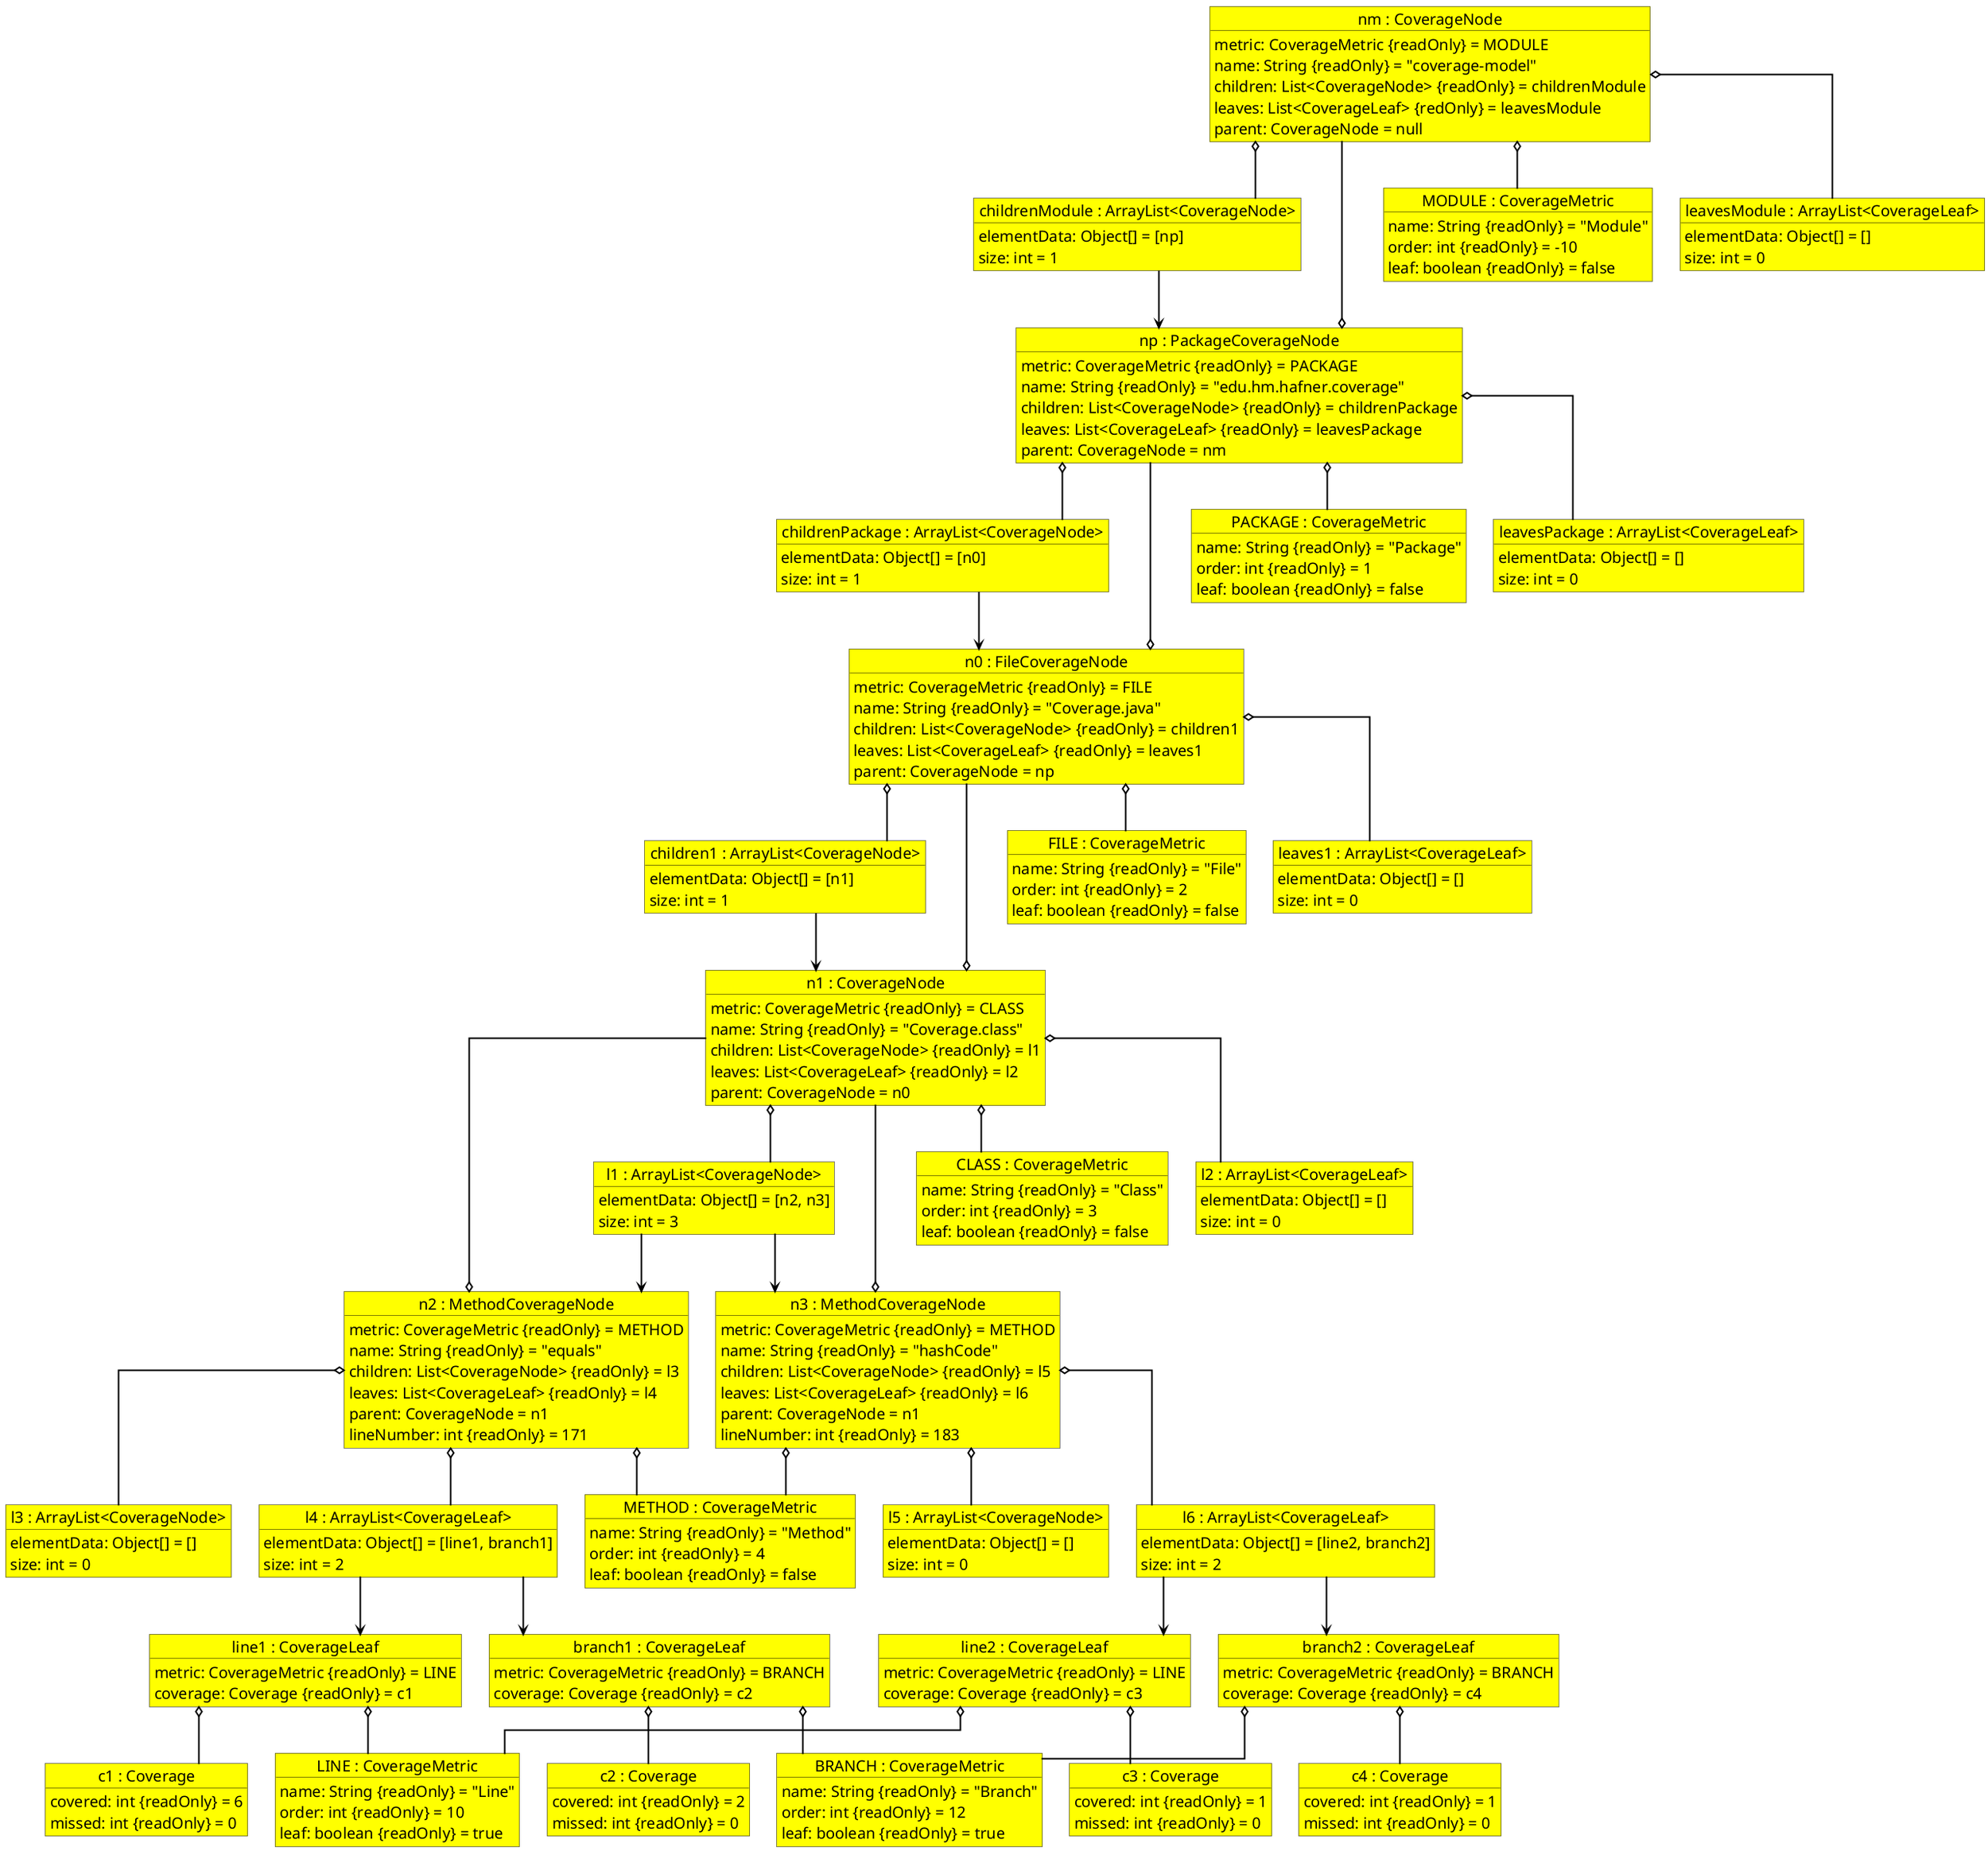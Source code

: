 @startuml node-objects

skinparam object {
    BackgroundColor #yellow
    BorderColor #a0a0a0
    BorderColor black
    ArrowColor black
    FontName  Arial Unicode MS
    FontSize 20
}

skinparam classFontSize 24
skinparam classAttributeIconSize 0
skinparam defaultFontSize 20

skinparam ArrowColor black
skinparam ArrowThickness 2

skinparam linetype ortho

hide circle

object "nm : CoverageNode" as nm {
    metric: CoverageMetric {readOnly} = MODULE
    name: String {readOnly} = "coverage-model"
    children: List<CoverageNode> {readOnly} = childrenModule
    leaves: List<CoverageLeaf> {redOnly} = leavesModule
    parent: CoverageNode = null
}

object "MODULE : CoverageMetric" as MODULE {
    name: String {readOnly} = "Module"
    order: int {readOnly} = -10
    leaf: boolean {readOnly} = false
}

object "childrenModule : ArrayList<CoverageNode>" as childrenModule {
    elementData: Object[] = [np]
    size: int = 1
}

object "leavesModule : ArrayList<CoverageLeaf>" as leavesModule {
    elementData: Object[] = []
    size: int = 0
}


object "np : PackageCoverageNode" as np {
    metric: CoverageMetric {readOnly} = PACKAGE
    name: String {readOnly} = "edu.hm.hafner.coverage"
    children: List<CoverageNode> {readOnly} = childrenPackage
    leaves: List<CoverageLeaf> {readOnly} = leavesPackage
    parent: CoverageNode = nm
}

object "PACKAGE : CoverageMetric" as PACKAGE {
    name: String {readOnly} = "Package"
    order: int {readOnly} = 1
    leaf: boolean {readOnly} = false
}

object "childrenPackage : ArrayList<CoverageNode>" as childrenPackage {
    elementData: Object[] = [n0]
    size: int = 1
}

object "leavesPackage : ArrayList<CoverageLeaf>" as leavesPackage {
    elementData: Object[] = []
    size: int = 0
}


object "n0 : FileCoverageNode" as n0 {
    metric: CoverageMetric {readOnly} = FILE
    name: String {readOnly} = "Coverage.java"
    children: List<CoverageNode> {readOnly} = children1
    leaves: List<CoverageLeaf> {readOnly} = leaves1
    parent: CoverageNode = np
}

object "FILE : CoverageMetric" as FILE {
    name: String {readOnly} = "File"
    order: int {readOnly} = 2
    leaf: boolean {readOnly} = false
}

object "children1 : ArrayList<CoverageNode>" as children1 {
    elementData: Object[] = [n1]
    size: int = 1
}

object "leaves1 : ArrayList<CoverageLeaf>" as leaves1 {
    elementData: Object[] = []
    size: int = 0
}

object "n1 : CoverageNode" as n1 {
    metric: CoverageMetric {readOnly} = CLASS
    name: String {readOnly} = "Coverage.class"
    children: List<CoverageNode> {readOnly} = l1
    leaves: List<CoverageLeaf> {readOnly} = l2
    parent: CoverageNode = n0
}

object "CLASS : CoverageMetric" as CLASS {
    name: String {readOnly} = "Class"
    order: int {readOnly} = 3
    leaf: boolean {readOnly} = false
}

object "l1 : ArrayList<CoverageNode>" as l1 {
    elementData: Object[] = [n2, n3]
    size: int = 3
}

object "l2 : ArrayList<CoverageLeaf>" as l2 {
    elementData: Object[] = []
    size: int = 0
}

object "n2 : MethodCoverageNode" as n2 {
    metric: CoverageMetric {readOnly} = METHOD
    name: String {readOnly} = "equals"
    children: List<CoverageNode> {readOnly} = l3
    leaves: List<CoverageLeaf> {readOnly} = l4
    parent: CoverageNode = n1
    lineNumber: int {readOnly} = 171
}

object "METHOD : CoverageMetric" as METHOD {
    name: String {readOnly} = "Method"
    order: int {readOnly} = 4
    leaf: boolean {readOnly} = false
}

object "l3 : ArrayList<CoverageNode>" as l3 {
    elementData: Object[] = []
    size: int = 0
}

object "l4 : ArrayList<CoverageLeaf>" as l4 {
    elementData: Object[] = [line1, branch1]
    size: int = 2
}

object "line1 : CoverageLeaf" as line1 {
    metric: CoverageMetric {readOnly} = LINE
    coverage: Coverage {readOnly} = c1
}

object "branch1 : CoverageLeaf" as branch1 {
    metric: CoverageMetric {readOnly} = BRANCH
    coverage: Coverage {readOnly} = c2
}

object "n3 : MethodCoverageNode" as n3 {
    metric: CoverageMetric {readOnly} = METHOD
    name: String {readOnly} = "hashCode"
    children: List<CoverageNode> {readOnly} = l5
    leaves: List<CoverageLeaf> {readOnly} = l6
    parent: CoverageNode = n1
    lineNumber: int {readOnly} = 183
}

object "LINE : CoverageMetric" as LINE {
    name: String {readOnly} = "Line"
    order: int {readOnly} = 10
    leaf: boolean {readOnly} = true
}

object "c1 : Coverage" as c1 {
    covered: int {readOnly} = 6
    missed: int {readOnly} = 0
}

object "BRANCH : CoverageMetric" as BRANCH {
    name: String {readOnly} = "Branch"
    order: int {readOnly} = 12
    leaf: boolean {readOnly} = true
}

object "c2 : Coverage" as c2 {
    covered: int {readOnly} = 2
    missed: int {readOnly} = 0
}

object "l5 : ArrayList<CoverageNode>" as l5 {
    elementData: Object[] = []
    size: int = 0
}

object "l6 : ArrayList<CoverageLeaf>" as l6 {
    elementData: Object[] = [line2, branch2]
    size: int = 2
}

object "line2 : CoverageLeaf" as line2 {
    metric: CoverageMetric {readOnly} = LINE
    coverage: Coverage {readOnly} = c3
}

object "branch2 : CoverageLeaf" as branch2 {
    metric: CoverageMetric {readOnly} = BRANCH
    coverage: Coverage {readOnly} = c4
}

object "c3 : Coverage" as c3 {
    covered: int {readOnly} = 1
    missed: int {readOnly} = 0
}

object "c4 : Coverage" as c4 {
    covered: int {readOnly} = 1
    missed: int {readOnly} = 0
}

nm o-- MODULE
nm o-- childrenModule
nm o-- leavesModule
np o-u- nm
np <-u- childrenModule
np o-- PACKAGE
np o-- childrenPackage
np o-- leavesPackage
n0 o-u- np
n0 <-u- childrenPackage
n0 o-- FILE
n0 o-- children1
n0 o-- leaves1
n1 o-u- n0
n1 <-u- children1
n1 o-- CLASS
n1 o-- l1
n1 o-- l2
n2 <-u- l1
n3 <-u- l1
n3 o-u- n1
n2 o-- METHOD
n2 o-- l3
n2 o-- l4
n2 o-u- n1
line1 <-u- l4
branch1 <-u- l4
line1 o-- LINE
line1 o-- c1
branch1 o-- BRANCH
branch1 o-- c2
n3 o-- l5
n3 o-- l6
n3 o-- METHOD
line2 <-u- l6
branch2 <-u- l6
line2 o-- LINE
line2 o-- c3
branch2 o-- BRANCH
branch2 o-- c4


@enduml
